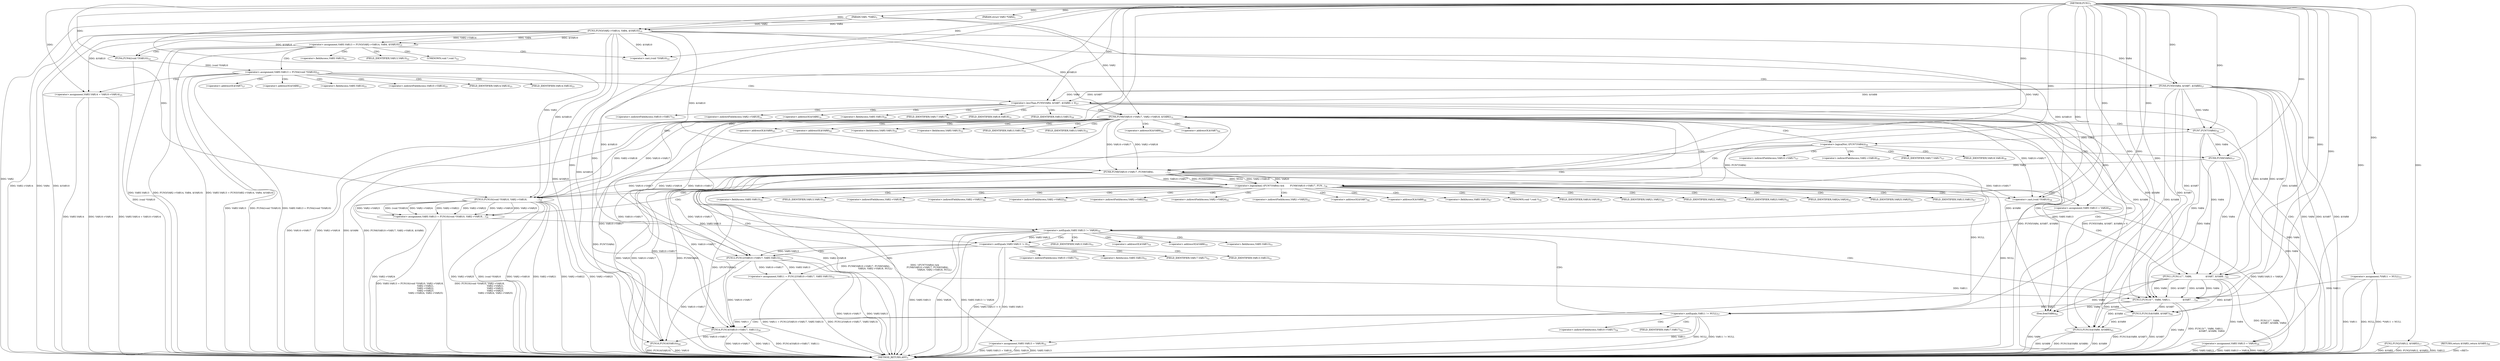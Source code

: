 digraph "FUN1" {  
"8" [label = <(METHOD,FUN1)<SUB>1</SUB>> ]
"209" [label = <(METHOD_RETURN,ANY)<SUB>1</SUB>> ]
"9" [label = <(PARAM,VAR1 *VAR2)<SUB>1</SUB>> ]
"10" [label = <(PARAM,struct VAR3 *VAR4)<SUB>1</SUB>> ]
"19" [label = <(&lt;operator&gt;.assignment,*VAR11 = NULL)<SUB>15</SUB>> ]
"22" [label = <(FUN2,FUN2(VAR12, &amp;VAR5))<SUB>17</SUB>> ]
"51" [label = <(&lt;operator&gt;.assignment,VAR5.VAR14 = VAR10-&gt;VAR14)<SUB>25</SUB>> ]
"191" [label = <(free,free(VAR6))<SUB>61</SUB>> ]
"193" [label = <(FUN15,FUN15(&amp;VAR9, &amp;VAR7))<SUB>64</SUB>> ]
"198" [label = <(FUN15,FUN15(&amp;VAR9, &amp;VAR8))<SUB>65</SUB>> ]
"204" [label = <(FUN16,FUN16(VAR10))<SUB>68</SUB>> ]
"206" [label = <(RETURN,return &amp;VAR5;,return &amp;VAR5;)<SUB>69</SUB>> ]
"27" [label = <(&lt;operator&gt;.assignment,VAR5.VAR13 = FUN3(VAR2-&gt;VAR14, VAR4, &amp;VAR10))<SUB>19</SUB>> ]
"41" [label = <(&lt;operator&gt;.assignment,VAR5.VAR13 = FUN4((void *)VAR10))<SUB>22</SUB>> ]
"59" [label = <(&lt;operator&gt;.lessThan,FUN5(VAR4, &amp;VAR7, &amp;VAR8) &lt; 0)<SUB>27</SUB>> ]
"75" [label = <(FUN6,FUN6(VAR10-&gt;VAR17, VAR2-&gt;VAR18, &amp;VAR6))<SUB>31</SUB>> ]
"92" [label = <(&lt;operator&gt;.logicalAnd,!(FUN7(VAR4)) &amp;&amp;
        FUN8(VAR10-&gt;VAR17, FUN...)<SUB>36</SUB>> ]
"150" [label = <(&lt;operator&gt;.notEquals,VAR5.VAR13 != VAR26)<SUB>50</SUB>> ]
"68" [label = <(&lt;operator&gt;.assignment,VAR5.VAR13 = VAR16)<SUB>28</SUB>> ]
"85" [label = <(&lt;operator&gt;.assignment,VAR5.VAR13 = VAR19)<SUB>32</SUB>> ]
"108" [label = <(&lt;operator&gt;.assignment,VAR5.VAR13 = FUN10((void *)VAR10, VAR2-&gt;VAR18,
...)<SUB>39</SUB>> ]
"172" [label = <(FUN13,FUN13(&quot;&quot;, VAR6, VAR11,
                 &amp;VAR7, ...)<SUB>54</SUB>> ]
"31" [label = <(FUN3,FUN3(VAR2-&gt;VAR14, VAR4, &amp;VAR10))<SUB>19</SUB>> ]
"45" [label = <(FUN4,FUN4((void *)VAR10))<SUB>22</SUB>> ]
"60" [label = <(FUN5,FUN5(VAR4, &amp;VAR7, &amp;VAR8))<SUB>27</SUB>> ]
"93" [label = <(&lt;operator&gt;.logicalNot,!(FUN7(VAR4)))<SUB>36</SUB>> ]
"96" [label = <(FUN8,FUN8(VAR10-&gt;VAR17, FUN9(VAR4),
                ...)<SUB>37</SUB>> ]
"136" [label = <(FUN11,FUN11(&quot;&quot;, VAR6,
                   &amp;VAR7, &amp;VAR8...)<SUB>45</SUB>> ]
"144" [label = <(&lt;operator&gt;.assignment,VAR5.VAR13 = VAR26)<SUB>47</SUB>> ]
"157" [label = <(&lt;operator&gt;.notEquals,VAR5.VAR13 != 0)<SUB>51</SUB>> ]
"182" [label = <(&lt;operator&gt;.notEquals,VAR11 != NULL)<SUB>57</SUB>> ]
"46" [label = <(&lt;operator&gt;.cast,(void *)VAR10)<SUB>22</SUB>> ]
"94" [label = <(FUN7,FUN7(VAR4))<SUB>36</SUB>> ]
"100" [label = <(FUN9,FUN9(VAR4))<SUB>37</SUB>> ]
"112" [label = <(FUN10,FUN10((void *)VAR10, VAR2-&gt;VAR18,
             ...)<SUB>39</SUB>> ]
"163" [label = <(&lt;operator&gt;.assignment,VAR11 = FUN12(VAR10-&gt;VAR17, VAR5.VAR13))<SUB>52</SUB>> ]
"186" [label = <(FUN14,FUN14(VAR10-&gt;VAR17, VAR11))<SUB>58</SUB>> ]
"113" [label = <(&lt;operator&gt;.cast,(void *)VAR10)<SUB>39</SUB>> ]
"165" [label = <(FUN12,FUN12(VAR10-&gt;VAR17, VAR5.VAR13))<SUB>52</SUB>> ]
"52" [label = <(&lt;operator&gt;.fieldAccess,VAR5.VAR14)<SUB>25</SUB>> ]
"55" [label = <(&lt;operator&gt;.indirectFieldAccess,VAR10-&gt;VAR14)<SUB>25</SUB>> ]
"194" [label = <(&lt;operator&gt;.addressOf,&amp;VAR9)<SUB>64</SUB>> ]
"196" [label = <(&lt;operator&gt;.addressOf,&amp;VAR7)<SUB>64</SUB>> ]
"199" [label = <(&lt;operator&gt;.addressOf,&amp;VAR9)<SUB>65</SUB>> ]
"201" [label = <(&lt;operator&gt;.addressOf,&amp;VAR8)<SUB>65</SUB>> ]
"42" [label = <(&lt;operator&gt;.fieldAccess,VAR5.VAR13)<SUB>22</SUB>> ]
"54" [label = <(FIELD_IDENTIFIER,VAR14,VAR14)<SUB>25</SUB>> ]
"57" [label = <(FIELD_IDENTIFIER,VAR14,VAR14)<SUB>25</SUB>> ]
"76" [label = <(&lt;operator&gt;.indirectFieldAccess,VAR10-&gt;VAR17)<SUB>31</SUB>> ]
"79" [label = <(&lt;operator&gt;.indirectFieldAccess,VAR2-&gt;VAR18)<SUB>31</SUB>> ]
"82" [label = <(&lt;operator&gt;.addressOf,&amp;VAR6)<SUB>31</SUB>> ]
"151" [label = <(&lt;operator&gt;.fieldAccess,VAR5.VAR13)<SUB>50</SUB>> ]
"44" [label = <(FIELD_IDENTIFIER,VAR13,VAR13)<SUB>22</SUB>> ]
"62" [label = <(&lt;operator&gt;.addressOf,&amp;VAR7)<SUB>27</SUB>> ]
"64" [label = <(&lt;operator&gt;.addressOf,&amp;VAR8)<SUB>27</SUB>> ]
"69" [label = <(&lt;operator&gt;.fieldAccess,VAR5.VAR13)<SUB>28</SUB>> ]
"78" [label = <(FIELD_IDENTIFIER,VAR17,VAR17)<SUB>31</SUB>> ]
"81" [label = <(FIELD_IDENTIFIER,VAR18,VAR18)<SUB>31</SUB>> ]
"86" [label = <(&lt;operator&gt;.fieldAccess,VAR5.VAR13)<SUB>32</SUB>> ]
"97" [label = <(&lt;operator&gt;.indirectFieldAccess,VAR10-&gt;VAR17)<SUB>37</SUB>> ]
"103" [label = <(&lt;operator&gt;.indirectFieldAccess,VAR2-&gt;VAR18)<SUB>38</SUB>> ]
"109" [label = <(&lt;operator&gt;.fieldAccess,VAR5.VAR13)<SUB>39</SUB>> ]
"153" [label = <(FIELD_IDENTIFIER,VAR13,VAR13)<SUB>50</SUB>> ]
"176" [label = <(&lt;operator&gt;.addressOf,&amp;VAR7)<SUB>55</SUB>> ]
"178" [label = <(&lt;operator&gt;.addressOf,&amp;VAR8)<SUB>55</SUB>> ]
"47" [label = <(UNKNOWN,void *,void *)<SUB>22</SUB>> ]
"71" [label = <(FIELD_IDENTIFIER,VAR13,VAR13)<SUB>28</SUB>> ]
"88" [label = <(FIELD_IDENTIFIER,VAR13,VAR13)<SUB>32</SUB>> ]
"99" [label = <(FIELD_IDENTIFIER,VAR17,VAR17)<SUB>37</SUB>> ]
"105" [label = <(FIELD_IDENTIFIER,VAR18,VAR18)<SUB>38</SUB>> ]
"111" [label = <(FIELD_IDENTIFIER,VAR13,VAR13)<SUB>39</SUB>> ]
"116" [label = <(&lt;operator&gt;.indirectFieldAccess,VAR2-&gt;VAR18)<SUB>39</SUB>> ]
"119" [label = <(&lt;operator&gt;.indirectFieldAccess,VAR2-&gt;VAR21)<SUB>40</SUB>> ]
"122" [label = <(&lt;operator&gt;.indirectFieldAccess,VAR2-&gt;VAR22)<SUB>41</SUB>> ]
"125" [label = <(&lt;operator&gt;.indirectFieldAccess,VAR2-&gt;VAR23)<SUB>42</SUB>> ]
"128" [label = <(&lt;operator&gt;.indirectFieldAccess,VAR2-&gt;VAR24)<SUB>43</SUB>> ]
"131" [label = <(&lt;operator&gt;.indirectFieldAccess,VAR2-&gt;VAR25)<SUB>43</SUB>> ]
"139" [label = <(&lt;operator&gt;.addressOf,&amp;VAR7)<SUB>46</SUB>> ]
"141" [label = <(&lt;operator&gt;.addressOf,&amp;VAR8)<SUB>46</SUB>> ]
"145" [label = <(&lt;operator&gt;.fieldAccess,VAR5.VAR13)<SUB>47</SUB>> ]
"158" [label = <(&lt;operator&gt;.fieldAccess,VAR5.VAR13)<SUB>51</SUB>> ]
"114" [label = <(UNKNOWN,void *,void *)<SUB>39</SUB>> ]
"118" [label = <(FIELD_IDENTIFIER,VAR18,VAR18)<SUB>39</SUB>> ]
"121" [label = <(FIELD_IDENTIFIER,VAR21,VAR21)<SUB>40</SUB>> ]
"124" [label = <(FIELD_IDENTIFIER,VAR22,VAR22)<SUB>41</SUB>> ]
"127" [label = <(FIELD_IDENTIFIER,VAR23,VAR23)<SUB>42</SUB>> ]
"130" [label = <(FIELD_IDENTIFIER,VAR24,VAR24)<SUB>43</SUB>> ]
"133" [label = <(FIELD_IDENTIFIER,VAR25,VAR25)<SUB>43</SUB>> ]
"147" [label = <(FIELD_IDENTIFIER,VAR13,VAR13)<SUB>47</SUB>> ]
"160" [label = <(FIELD_IDENTIFIER,VAR13,VAR13)<SUB>51</SUB>> ]
"187" [label = <(&lt;operator&gt;.indirectFieldAccess,VAR10-&gt;VAR17)<SUB>58</SUB>> ]
"166" [label = <(&lt;operator&gt;.indirectFieldAccess,VAR10-&gt;VAR17)<SUB>52</SUB>> ]
"169" [label = <(&lt;operator&gt;.fieldAccess,VAR5.VAR13)<SUB>52</SUB>> ]
"189" [label = <(FIELD_IDENTIFIER,VAR17,VAR17)<SUB>58</SUB>> ]
"168" [label = <(FIELD_IDENTIFIER,VAR17,VAR17)<SUB>52</SUB>> ]
"171" [label = <(FIELD_IDENTIFIER,VAR13,VAR13)<SUB>52</SUB>> ]
  "206" -> "209"  [ label = "DDG: &lt;RET&gt;"] 
  "9" -> "209"  [ label = "DDG: VAR2"] 
  "19" -> "209"  [ label = "DDG: VAR11"] 
  "19" -> "209"  [ label = "DDG: NULL"] 
  "19" -> "209"  [ label = "DDG: *VAR11 = NULL"] 
  "22" -> "209"  [ label = "DDG: &amp;VAR5"] 
  "22" -> "209"  [ label = "DDG: FUN2(VAR12, &amp;VAR5)"] 
  "27" -> "209"  [ label = "DDG: VAR5.VAR13"] 
  "31" -> "209"  [ label = "DDG: VAR2-&gt;VAR14"] 
  "31" -> "209"  [ label = "DDG: VAR4"] 
  "31" -> "209"  [ label = "DDG: &amp;VAR10"] 
  "27" -> "209"  [ label = "DDG: FUN3(VAR2-&gt;VAR14, VAR4, &amp;VAR10)"] 
  "27" -> "209"  [ label = "DDG: VAR5.VAR13 = FUN3(VAR2-&gt;VAR14, VAR4, &amp;VAR10)"] 
  "41" -> "209"  [ label = "DDG: VAR5.VAR13"] 
  "45" -> "209"  [ label = "DDG: (void *)VAR10"] 
  "41" -> "209"  [ label = "DDG: FUN4((void *)VAR10)"] 
  "41" -> "209"  [ label = "DDG: VAR5.VAR13 = FUN4((void *)VAR10)"] 
  "51" -> "209"  [ label = "DDG: VAR5.VAR14"] 
  "51" -> "209"  [ label = "DDG: VAR10-&gt;VAR14"] 
  "51" -> "209"  [ label = "DDG: VAR5.VAR14 = VAR10-&gt;VAR14"] 
  "60" -> "209"  [ label = "DDG: VAR4"] 
  "60" -> "209"  [ label = "DDG: &amp;VAR7"] 
  "60" -> "209"  [ label = "DDG: &amp;VAR8"] 
  "59" -> "209"  [ label = "DDG: FUN5(VAR4, &amp;VAR7, &amp;VAR8)"] 
  "59" -> "209"  [ label = "DDG: FUN5(VAR4, &amp;VAR7, &amp;VAR8) &lt; 0"] 
  "75" -> "209"  [ label = "DDG: VAR10-&gt;VAR17"] 
  "75" -> "209"  [ label = "DDG: VAR2-&gt;VAR18"] 
  "75" -> "209"  [ label = "DDG: &amp;VAR6"] 
  "75" -> "209"  [ label = "DDG: FUN6(VAR10-&gt;VAR17, VAR2-&gt;VAR18, &amp;VAR6)"] 
  "94" -> "209"  [ label = "DDG: VAR4"] 
  "93" -> "209"  [ label = "DDG: FUN7(VAR4)"] 
  "92" -> "209"  [ label = "DDG: !(FUN7(VAR4))"] 
  "96" -> "209"  [ label = "DDG: VAR10-&gt;VAR17"] 
  "100" -> "209"  [ label = "DDG: VAR4"] 
  "96" -> "209"  [ label = "DDG: FUN9(VAR4)"] 
  "96" -> "209"  [ label = "DDG: VAR2-&gt;VAR18"] 
  "96" -> "209"  [ label = "DDG: NULL"] 
  "92" -> "209"  [ label = "DDG: FUN8(VAR10-&gt;VAR17, FUN9(VAR4),
                           VAR20, VAR2-&gt;VAR18, NULL)"] 
  "92" -> "209"  [ label = "DDG: !(FUN7(VAR4)) &amp;&amp;
        FUN8(VAR10-&gt;VAR17, FUN9(VAR4),
                           VAR20, VAR2-&gt;VAR18, NULL)"] 
  "136" -> "209"  [ label = "DDG: VAR4"] 
  "136" -> "209"  [ label = "DDG: FUN11(&quot;&quot;, VAR6,
                   &amp;VAR7, &amp;VAR8, VAR4)"] 
  "144" -> "209"  [ label = "DDG: VAR5.VAR13 = VAR26"] 
  "112" -> "209"  [ label = "DDG: (void *)VAR10"] 
  "112" -> "209"  [ label = "DDG: VAR2-&gt;VAR18"] 
  "112" -> "209"  [ label = "DDG: VAR2-&gt;VAR21"] 
  "112" -> "209"  [ label = "DDG: VAR2-&gt;VAR22"] 
  "112" -> "209"  [ label = "DDG: VAR2-&gt;VAR23"] 
  "112" -> "209"  [ label = "DDG: VAR2-&gt;VAR24"] 
  "112" -> "209"  [ label = "DDG: VAR2-&gt;VAR25"] 
  "108" -> "209"  [ label = "DDG: FUN10((void *)VAR10, VAR2-&gt;VAR18,
                                            VAR2-&gt;VAR21,
                                            VAR2-&gt;VAR22,
                                            VAR2-&gt;VAR23,
                                            VAR2-&gt;VAR24, VAR2-&gt;VAR25)"] 
  "108" -> "209"  [ label = "DDG: VAR5.VAR13 = FUN10((void *)VAR10, VAR2-&gt;VAR18,
                                            VAR2-&gt;VAR21,
                                            VAR2-&gt;VAR22,
                                            VAR2-&gt;VAR23,
                                            VAR2-&gt;VAR24, VAR2-&gt;VAR25)"] 
  "150" -> "209"  [ label = "DDG: VAR5.VAR13"] 
  "150" -> "209"  [ label = "DDG: VAR26"] 
  "150" -> "209"  [ label = "DDG: VAR5.VAR13 != VAR26"] 
  "157" -> "209"  [ label = "DDG: VAR5.VAR13"] 
  "157" -> "209"  [ label = "DDG: VAR5.VAR13 != 0"] 
  "165" -> "209"  [ label = "DDG: VAR10-&gt;VAR17"] 
  "165" -> "209"  [ label = "DDG: VAR5.VAR13"] 
  "163" -> "209"  [ label = "DDG: FUN12(VAR10-&gt;VAR17, VAR5.VAR13)"] 
  "163" -> "209"  [ label = "DDG: VAR11 = FUN12(VAR10-&gt;VAR17, VAR5.VAR13)"] 
  "172" -> "209"  [ label = "DDG: VAR4"] 
  "172" -> "209"  [ label = "DDG: FUN13(&quot;&quot;, VAR6, VAR11,
                 &amp;VAR7, &amp;VAR8, VAR4)"] 
  "182" -> "209"  [ label = "DDG: VAR11"] 
  "182" -> "209"  [ label = "DDG: NULL"] 
  "182" -> "209"  [ label = "DDG: VAR11 != NULL"] 
  "186" -> "209"  [ label = "DDG: VAR10-&gt;VAR17"] 
  "186" -> "209"  [ label = "DDG: VAR11"] 
  "186" -> "209"  [ label = "DDG: FUN14(VAR10-&gt;VAR17, VAR11)"] 
  "191" -> "209"  [ label = "DDG: VAR6"] 
  "193" -> "209"  [ label = "DDG: &amp;VAR7"] 
  "193" -> "209"  [ label = "DDG: FUN15(&amp;VAR9, &amp;VAR7)"] 
  "198" -> "209"  [ label = "DDG: &amp;VAR9"] 
  "198" -> "209"  [ label = "DDG: &amp;VAR8"] 
  "198" -> "209"  [ label = "DDG: FUN15(&amp;VAR9, &amp;VAR8)"] 
  "85" -> "209"  [ label = "DDG: VAR5.VAR13"] 
  "85" -> "209"  [ label = "DDG: VAR5.VAR13 = VAR19"] 
  "68" -> "209"  [ label = "DDG: VAR5.VAR13"] 
  "68" -> "209"  [ label = "DDG: VAR5.VAR13 = VAR16"] 
  "204" -> "209"  [ label = "DDG: VAR10"] 
  "204" -> "209"  [ label = "DDG: FUN16(VAR10)"] 
  "22" -> "209"  [ label = "DDG: VAR12"] 
  "85" -> "209"  [ label = "DDG: VAR19"] 
  "68" -> "209"  [ label = "DDG: VAR16"] 
  "96" -> "209"  [ label = "DDG: VAR20"] 
  "8" -> "9"  [ label = "DDG: "] 
  "8" -> "10"  [ label = "DDG: "] 
  "8" -> "19"  [ label = "DDG: "] 
  "31" -> "51"  [ label = "DDG: &amp;VAR10"] 
  "8" -> "51"  [ label = "DDG: "] 
  "8" -> "22"  [ label = "DDG: "] 
  "31" -> "27"  [ label = "DDG: VAR2-&gt;VAR14"] 
  "31" -> "27"  [ label = "DDG: VAR4"] 
  "31" -> "27"  [ label = "DDG: &amp;VAR10"] 
  "45" -> "41"  [ label = "DDG: (void *)VAR10"] 
  "75" -> "191"  [ label = "DDG: &amp;VAR6"] 
  "136" -> "191"  [ label = "DDG: VAR6"] 
  "172" -> "191"  [ label = "DDG: VAR6"] 
  "8" -> "191"  [ label = "DDG: "] 
  "8" -> "193"  [ label = "DDG: "] 
  "60" -> "193"  [ label = "DDG: &amp;VAR7"] 
  "136" -> "193"  [ label = "DDG: &amp;VAR7"] 
  "172" -> "193"  [ label = "DDG: &amp;VAR7"] 
  "193" -> "198"  [ label = "DDG: &amp;VAR9"] 
  "8" -> "198"  [ label = "DDG: "] 
  "60" -> "198"  [ label = "DDG: &amp;VAR8"] 
  "136" -> "198"  [ label = "DDG: &amp;VAR8"] 
  "172" -> "198"  [ label = "DDG: &amp;VAR8"] 
  "31" -> "204"  [ label = "DDG: &amp;VAR10"] 
  "75" -> "204"  [ label = "DDG: VAR10-&gt;VAR17"] 
  "96" -> "204"  [ label = "DDG: VAR10-&gt;VAR17"] 
  "165" -> "204"  [ label = "DDG: VAR10-&gt;VAR17"] 
  "186" -> "204"  [ label = "DDG: VAR10-&gt;VAR17"] 
  "8" -> "204"  [ label = "DDG: "] 
  "60" -> "59"  [ label = "DDG: VAR4"] 
  "60" -> "59"  [ label = "DDG: &amp;VAR7"] 
  "60" -> "59"  [ label = "DDG: &amp;VAR8"] 
  "8" -> "59"  [ label = "DDG: "] 
  "8" -> "68"  [ label = "DDG: "] 
  "31" -> "75"  [ label = "DDG: &amp;VAR10"] 
  "8" -> "75"  [ label = "DDG: "] 
  "9" -> "75"  [ label = "DDG: VAR2"] 
  "8" -> "85"  [ label = "DDG: "] 
  "93" -> "92"  [ label = "DDG: FUN7(VAR4)"] 
  "96" -> "92"  [ label = "DDG: VAR20"] 
  "96" -> "92"  [ label = "DDG: VAR10-&gt;VAR17"] 
  "96" -> "92"  [ label = "DDG: FUN9(VAR4)"] 
  "96" -> "92"  [ label = "DDG: NULL"] 
  "96" -> "92"  [ label = "DDG: VAR2-&gt;VAR18"] 
  "112" -> "108"  [ label = "DDG: VAR2-&gt;VAR24"] 
  "112" -> "108"  [ label = "DDG: VAR2-&gt;VAR21"] 
  "112" -> "108"  [ label = "DDG: VAR2-&gt;VAR22"] 
  "112" -> "108"  [ label = "DDG: VAR2-&gt;VAR18"] 
  "112" -> "108"  [ label = "DDG: VAR2-&gt;VAR25"] 
  "112" -> "108"  [ label = "DDG: VAR2-&gt;VAR23"] 
  "112" -> "108"  [ label = "DDG: (void *)VAR10"] 
  "144" -> "150"  [ label = "DDG: VAR5.VAR13"] 
  "108" -> "150"  [ label = "DDG: VAR5.VAR13"] 
  "8" -> "150"  [ label = "DDG: "] 
  "9" -> "31"  [ label = "DDG: VAR2"] 
  "10" -> "31"  [ label = "DDG: VAR4"] 
  "8" -> "31"  [ label = "DDG: "] 
  "31" -> "45"  [ label = "DDG: &amp;VAR10"] 
  "8" -> "45"  [ label = "DDG: "] 
  "31" -> "60"  [ label = "DDG: VAR4"] 
  "8" -> "60"  [ label = "DDG: "] 
  "94" -> "93"  [ label = "DDG: VAR4"] 
  "75" -> "96"  [ label = "DDG: VAR10-&gt;VAR17"] 
  "31" -> "96"  [ label = "DDG: &amp;VAR10"] 
  "8" -> "96"  [ label = "DDG: "] 
  "100" -> "96"  [ label = "DDG: VAR4"] 
  "9" -> "96"  [ label = "DDG: VAR2"] 
  "75" -> "96"  [ label = "DDG: VAR2-&gt;VAR18"] 
  "8" -> "144"  [ label = "DDG: "] 
  "8" -> "172"  [ label = "DDG: "] 
  "75" -> "172"  [ label = "DDG: &amp;VAR6"] 
  "136" -> "172"  [ label = "DDG: VAR6"] 
  "19" -> "172"  [ label = "DDG: VAR11"] 
  "163" -> "172"  [ label = "DDG: VAR11"] 
  "60" -> "172"  [ label = "DDG: &amp;VAR7"] 
  "136" -> "172"  [ label = "DDG: &amp;VAR7"] 
  "60" -> "172"  [ label = "DDG: &amp;VAR8"] 
  "136" -> "172"  [ label = "DDG: &amp;VAR8"] 
  "94" -> "172"  [ label = "DDG: VAR4"] 
  "100" -> "172"  [ label = "DDG: VAR4"] 
  "136" -> "172"  [ label = "DDG: VAR4"] 
  "31" -> "46"  [ label = "DDG: &amp;VAR10"] 
  "8" -> "46"  [ label = "DDG: "] 
  "60" -> "94"  [ label = "DDG: VAR4"] 
  "8" -> "94"  [ label = "DDG: "] 
  "94" -> "100"  [ label = "DDG: VAR4"] 
  "8" -> "100"  [ label = "DDG: "] 
  "31" -> "112"  [ label = "DDG: &amp;VAR10"] 
  "75" -> "112"  [ label = "DDG: VAR10-&gt;VAR17"] 
  "96" -> "112"  [ label = "DDG: VAR10-&gt;VAR17"] 
  "8" -> "112"  [ label = "DDG: "] 
  "9" -> "112"  [ label = "DDG: VAR2"] 
  "75" -> "112"  [ label = "DDG: VAR2-&gt;VAR18"] 
  "96" -> "112"  [ label = "DDG: VAR2-&gt;VAR18"] 
  "8" -> "136"  [ label = "DDG: "] 
  "75" -> "136"  [ label = "DDG: &amp;VAR6"] 
  "60" -> "136"  [ label = "DDG: &amp;VAR7"] 
  "60" -> "136"  [ label = "DDG: &amp;VAR8"] 
  "94" -> "136"  [ label = "DDG: VAR4"] 
  "100" -> "136"  [ label = "DDG: VAR4"] 
  "150" -> "157"  [ label = "DDG: VAR5.VAR13"] 
  "8" -> "157"  [ label = "DDG: "] 
  "165" -> "163"  [ label = "DDG: VAR10-&gt;VAR17"] 
  "165" -> "163"  [ label = "DDG: VAR5.VAR13"] 
  "172" -> "182"  [ label = "DDG: VAR11"] 
  "8" -> "182"  [ label = "DDG: "] 
  "96" -> "182"  [ label = "DDG: NULL"] 
  "31" -> "113"  [ label = "DDG: &amp;VAR10"] 
  "75" -> "113"  [ label = "DDG: VAR10-&gt;VAR17"] 
  "96" -> "113"  [ label = "DDG: VAR10-&gt;VAR17"] 
  "8" -> "113"  [ label = "DDG: "] 
  "75" -> "186"  [ label = "DDG: VAR10-&gt;VAR17"] 
  "96" -> "186"  [ label = "DDG: VAR10-&gt;VAR17"] 
  "165" -> "186"  [ label = "DDG: VAR10-&gt;VAR17"] 
  "31" -> "186"  [ label = "DDG: &amp;VAR10"] 
  "8" -> "186"  [ label = "DDG: "] 
  "182" -> "186"  [ label = "DDG: VAR11"] 
  "75" -> "165"  [ label = "DDG: VAR10-&gt;VAR17"] 
  "96" -> "165"  [ label = "DDG: VAR10-&gt;VAR17"] 
  "31" -> "165"  [ label = "DDG: &amp;VAR10"] 
  "8" -> "165"  [ label = "DDG: "] 
  "157" -> "165"  [ label = "DDG: VAR5.VAR13"] 
  "27" -> "42"  [ label = "CDG: "] 
  "27" -> "44"  [ label = "CDG: "] 
  "27" -> "47"  [ label = "CDG: "] 
  "27" -> "46"  [ label = "CDG: "] 
  "27" -> "45"  [ label = "CDG: "] 
  "27" -> "41"  [ label = "CDG: "] 
  "41" -> "60"  [ label = "CDG: "] 
  "41" -> "64"  [ label = "CDG: "] 
  "41" -> "51"  [ label = "CDG: "] 
  "41" -> "57"  [ label = "CDG: "] 
  "41" -> "52"  [ label = "CDG: "] 
  "41" -> "59"  [ label = "CDG: "] 
  "41" -> "54"  [ label = "CDG: "] 
  "41" -> "55"  [ label = "CDG: "] 
  "41" -> "62"  [ label = "CDG: "] 
  "59" -> "68"  [ label = "CDG: "] 
  "59" -> "75"  [ label = "CDG: "] 
  "59" -> "81"  [ label = "CDG: "] 
  "59" -> "69"  [ label = "CDG: "] 
  "59" -> "76"  [ label = "CDG: "] 
  "59" -> "79"  [ label = "CDG: "] 
  "59" -> "82"  [ label = "CDG: "] 
  "59" -> "71"  [ label = "CDG: "] 
  "59" -> "78"  [ label = "CDG: "] 
  "75" -> "94"  [ label = "CDG: "] 
  "75" -> "85"  [ label = "CDG: "] 
  "75" -> "196"  [ label = "CDG: "] 
  "75" -> "150"  [ label = "CDG: "] 
  "75" -> "151"  [ label = "CDG: "] 
  "75" -> "198"  [ label = "CDG: "] 
  "75" -> "92"  [ label = "CDG: "] 
  "75" -> "153"  [ label = "CDG: "] 
  "75" -> "191"  [ label = "CDG: "] 
  "75" -> "93"  [ label = "CDG: "] 
  "75" -> "194"  [ label = "CDG: "] 
  "75" -> "88"  [ label = "CDG: "] 
  "75" -> "201"  [ label = "CDG: "] 
  "75" -> "86"  [ label = "CDG: "] 
  "75" -> "193"  [ label = "CDG: "] 
  "75" -> "199"  [ label = "CDG: "] 
  "92" -> "113"  [ label = "CDG: "] 
  "92" -> "136"  [ label = "CDG: "] 
  "92" -> "145"  [ label = "CDG: "] 
  "92" -> "128"  [ label = "CDG: "] 
  "92" -> "114"  [ label = "CDG: "] 
  "92" -> "131"  [ label = "CDG: "] 
  "92" -> "119"  [ label = "CDG: "] 
  "92" -> "121"  [ label = "CDG: "] 
  "92" -> "144"  [ label = "CDG: "] 
  "92" -> "112"  [ label = "CDG: "] 
  "92" -> "130"  [ label = "CDG: "] 
  "92" -> "118"  [ label = "CDG: "] 
  "92" -> "127"  [ label = "CDG: "] 
  "92" -> "139"  [ label = "CDG: "] 
  "92" -> "108"  [ label = "CDG: "] 
  "92" -> "111"  [ label = "CDG: "] 
  "92" -> "141"  [ label = "CDG: "] 
  "92" -> "116"  [ label = "CDG: "] 
  "92" -> "122"  [ label = "CDG: "] 
  "92" -> "147"  [ label = "CDG: "] 
  "92" -> "124"  [ label = "CDG: "] 
  "92" -> "125"  [ label = "CDG: "] 
  "92" -> "109"  [ label = "CDG: "] 
  "92" -> "133"  [ label = "CDG: "] 
  "150" -> "178"  [ label = "CDG: "] 
  "150" -> "182"  [ label = "CDG: "] 
  "150" -> "158"  [ label = "CDG: "] 
  "150" -> "160"  [ label = "CDG: "] 
  "150" -> "157"  [ label = "CDG: "] 
  "150" -> "176"  [ label = "CDG: "] 
  "150" -> "172"  [ label = "CDG: "] 
  "93" -> "96"  [ label = "CDG: "] 
  "93" -> "103"  [ label = "CDG: "] 
  "93" -> "97"  [ label = "CDG: "] 
  "93" -> "100"  [ label = "CDG: "] 
  "93" -> "99"  [ label = "CDG: "] 
  "93" -> "105"  [ label = "CDG: "] 
  "157" -> "169"  [ label = "CDG: "] 
  "157" -> "163"  [ label = "CDG: "] 
  "157" -> "168"  [ label = "CDG: "] 
  "157" -> "171"  [ label = "CDG: "] 
  "157" -> "166"  [ label = "CDG: "] 
  "157" -> "165"  [ label = "CDG: "] 
  "182" -> "189"  [ label = "CDG: "] 
  "182" -> "187"  [ label = "CDG: "] 
  "182" -> "186"  [ label = "CDG: "] 
}
